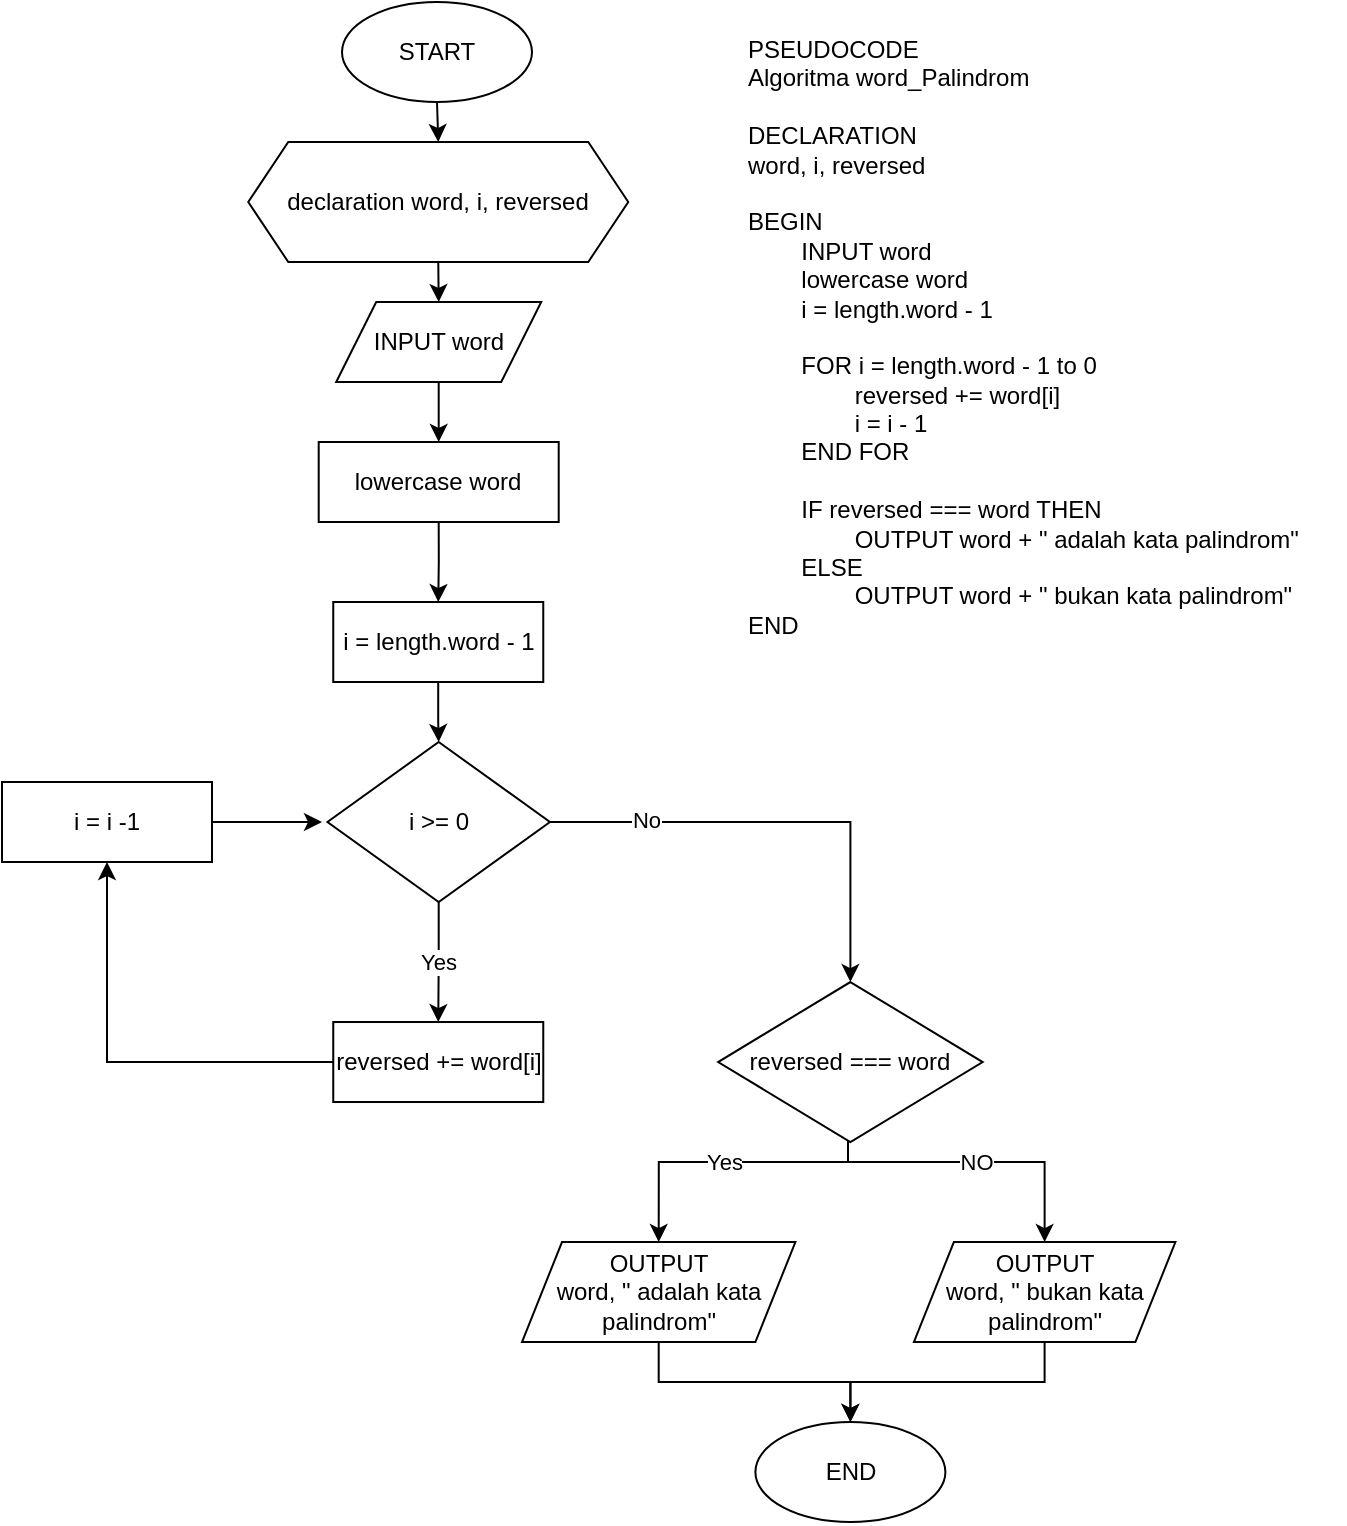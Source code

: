 <mxfile version="24.2.5" type="device" pages="2">
  <diagram id="Sxe_g1geZC6ka3LSSdbQ" name="Palindrom">
    <mxGraphModel dx="1960" dy="422" grid="1" gridSize="10" guides="1" tooltips="1" connect="1" arrows="1" fold="1" page="1" pageScale="1" pageWidth="850" pageHeight="1100" math="0" shadow="0">
      <root>
        <mxCell id="0" />
        <mxCell id="1" parent="0" />
        <mxCell id="TiJeA_Zr7pxfvfS97KD3-1" value="PSEUDOCODE&lt;br&gt;&lt;div&gt;Algoritma word_Palindrom&lt;/div&gt;&lt;div&gt;&lt;br&gt;&lt;/div&gt;&lt;div&gt;DECLARATION&lt;/div&gt;&lt;div&gt;word, i, reversed&lt;/div&gt;&lt;div&gt;&lt;br&gt;&lt;/div&gt;&lt;div&gt;BEGIN&lt;/div&gt;&lt;div&gt;&lt;span style=&quot;white-space: pre;&quot;&gt;&#x9;&lt;/span&gt;INPUT word&lt;/div&gt;&lt;div&gt;&lt;span style=&quot;white-space: pre;&quot;&gt;&#x9;&lt;/span&gt;lowercase word&lt;br&gt;&lt;/div&gt;&lt;div&gt;&lt;span style=&quot;white-space: pre;&quot;&gt;&#x9;&lt;/span&gt;i = length.word - 1&lt;br&gt;&lt;/div&gt;&lt;div&gt;&lt;span style=&quot;white-space: pre;&quot;&gt;&#x9;&lt;/span&gt;&lt;/div&gt;&lt;div&gt;&lt;span style=&quot;white-space: pre;&quot;&gt;&#x9;&lt;/span&gt;FOR i = length.word - 1 to 0&lt;/div&gt;&lt;div&gt;&lt;span style=&quot;white-space: pre;&quot;&gt;&#x9;&lt;span style=&quot;white-space: pre;&quot;&gt;&#x9;&lt;/span&gt;r&lt;/span&gt;eversed += word[i]&lt;br&gt;&lt;/div&gt;&lt;div&gt;&lt;span style=&quot;white-space: pre;&quot;&gt;&#x9;&lt;/span&gt;&lt;span style=&quot;white-space: pre;&quot;&gt;&#x9;&lt;/span&gt;i = i - 1&lt;br&gt;&lt;/div&gt;&lt;div&gt;&lt;span style=&quot;white-space: pre;&quot;&gt;&#x9;&lt;/span&gt;END FOR&lt;br&gt;&lt;/div&gt;&lt;div&gt;&lt;br&gt;&lt;/div&gt;&lt;div&gt;&lt;span style=&quot;white-space: pre;&quot;&gt;&#x9;&lt;/span&gt;IF reversed === word THEN&lt;br&gt;&lt;/div&gt;&lt;div&gt;&lt;span style=&quot;white-space: pre;&quot;&gt;&#x9;&lt;/span&gt;&lt;span style=&quot;white-space: pre;&quot;&gt;&#x9;&lt;/span&gt;OUTPUT word + &quot; adalah kata palindrom&quot;&lt;br&gt;&lt;/div&gt;&lt;div&gt;&lt;span style=&quot;white-space: pre;&quot;&gt;&#x9;&lt;/span&gt;ELSE&lt;br&gt;&lt;/div&gt;&lt;div&gt;&lt;span style=&quot;white-space: pre;&quot;&gt;&#x9;&lt;/span&gt;&lt;span style=&quot;white-space: pre;&quot;&gt;&#x9;&lt;/span&gt;OUTPUT word + &quot; bukan kata palindrom&quot;&lt;br&gt;&lt;/div&gt;&lt;div&gt;END&lt;/div&gt;&lt;div&gt;&lt;br&gt;&lt;/div&gt;" style="text;html=1;align=left;verticalAlign=top;resizable=0;points=[];autosize=1;strokeColor=none;fillColor=none;" parent="1" vertex="1">
          <mxGeometry x="291.32" y="50" width="300" height="330" as="geometry" />
        </mxCell>
        <mxCell id="T-NwsO0NXuv6wamcc6Op-1" style="edgeStyle=orthogonalEdgeStyle;rounded=0;orthogonalLoop=1;jettySize=auto;html=1;exitX=0.5;exitY=1;exitDx=0;exitDy=0;entryX=0.5;entryY=0;entryDx=0;entryDy=0;" parent="1" source="TiJeA_Zr7pxfvfS97KD3-3" target="TiJeA_Zr7pxfvfS97KD3-34" edge="1">
          <mxGeometry relative="1" as="geometry" />
        </mxCell>
        <mxCell id="TiJeA_Zr7pxfvfS97KD3-3" value="START" style="ellipse;whiteSpace=wrap;html=1;" parent="1" vertex="1">
          <mxGeometry x="90" y="40" width="95" height="50" as="geometry" />
        </mxCell>
        <mxCell id="T-NwsO0NXuv6wamcc6Op-3" style="edgeStyle=orthogonalEdgeStyle;rounded=0;orthogonalLoop=1;jettySize=auto;html=1;exitX=0.5;exitY=1;exitDx=0;exitDy=0;entryX=0.5;entryY=0;entryDx=0;entryDy=0;" parent="1" source="TiJeA_Zr7pxfvfS97KD3-5" target="TiJeA_Zr7pxfvfS97KD3-33" edge="1">
          <mxGeometry relative="1" as="geometry" />
        </mxCell>
        <mxCell id="TiJeA_Zr7pxfvfS97KD3-5" value="INPUT word" style="shape=parallelogram;perimeter=parallelogramPerimeter;whiteSpace=wrap;html=1;fixedSize=1;" parent="1" vertex="1">
          <mxGeometry x="87.1" y="190" width="102.5" height="40" as="geometry" />
        </mxCell>
        <mxCell id="TiJeA_Zr7pxfvfS97KD3-8" style="edgeStyle=orthogonalEdgeStyle;rounded=0;orthogonalLoop=1;jettySize=auto;html=1;entryX=0.5;entryY=0;entryDx=0;entryDy=0;" parent="1" source="TiJeA_Zr7pxfvfS97KD3-9" target="TiJeA_Zr7pxfvfS97KD3-13" edge="1">
          <mxGeometry relative="1" as="geometry" />
        </mxCell>
        <mxCell id="TiJeA_Zr7pxfvfS97KD3-9" value="i = length.word - 1" style="rounded=0;whiteSpace=wrap;html=1;" parent="1" vertex="1">
          <mxGeometry x="85.63" y="340" width="105" height="40" as="geometry" />
        </mxCell>
        <mxCell id="TiJeA_Zr7pxfvfS97KD3-10" value="Yes" style="edgeStyle=orthogonalEdgeStyle;rounded=0;orthogonalLoop=1;jettySize=auto;html=1;entryX=0.5;entryY=0;entryDx=0;entryDy=0;" parent="1" source="TiJeA_Zr7pxfvfS97KD3-13" target="TiJeA_Zr7pxfvfS97KD3-15" edge="1">
          <mxGeometry relative="1" as="geometry" />
        </mxCell>
        <mxCell id="TiJeA_Zr7pxfvfS97KD3-11" style="edgeStyle=orthogonalEdgeStyle;rounded=0;orthogonalLoop=1;jettySize=auto;html=1;entryX=0.5;entryY=0;entryDx=0;entryDy=0;" parent="1" source="TiJeA_Zr7pxfvfS97KD3-13" target="TiJeA_Zr7pxfvfS97KD3-21" edge="1">
          <mxGeometry relative="1" as="geometry" />
        </mxCell>
        <mxCell id="TiJeA_Zr7pxfvfS97KD3-12" value="No" style="edgeLabel;html=1;align=center;verticalAlign=middle;resizable=0;points=[];" parent="TiJeA_Zr7pxfvfS97KD3-11" vertex="1" connectable="0">
          <mxGeometry x="-0.584" y="1" relative="1" as="geometry">
            <mxPoint as="offset" />
          </mxGeometry>
        </mxCell>
        <mxCell id="TiJeA_Zr7pxfvfS97KD3-13" value="i &amp;gt;= 0" style="rhombus;whiteSpace=wrap;html=1;" parent="1" vertex="1">
          <mxGeometry x="82.72" y="410" width="111.25" height="80" as="geometry" />
        </mxCell>
        <mxCell id="TiJeA_Zr7pxfvfS97KD3-14" style="edgeStyle=orthogonalEdgeStyle;rounded=0;orthogonalLoop=1;jettySize=auto;html=1;entryX=0.5;entryY=1;entryDx=0;entryDy=0;" parent="1" source="TiJeA_Zr7pxfvfS97KD3-15" target="TiJeA_Zr7pxfvfS97KD3-25" edge="1">
          <mxGeometry relative="1" as="geometry" />
        </mxCell>
        <mxCell id="TiJeA_Zr7pxfvfS97KD3-15" value="reversed += word[i]" style="rounded=0;whiteSpace=wrap;html=1;" parent="1" vertex="1">
          <mxGeometry x="85.63" y="550.01" width="105" height="40" as="geometry" />
        </mxCell>
        <mxCell id="TiJeA_Zr7pxfvfS97KD3-16" style="edgeStyle=orthogonalEdgeStyle;rounded=0;orthogonalLoop=1;jettySize=auto;html=1;entryX=0.5;entryY=0;entryDx=0;entryDy=0;" parent="1" source="TiJeA_Zr7pxfvfS97KD3-17" target="TiJeA_Zr7pxfvfS97KD3-18" edge="1">
          <mxGeometry relative="1" as="geometry" />
        </mxCell>
        <mxCell id="TiJeA_Zr7pxfvfS97KD3-17" value="OUTPUT&lt;br&gt;word, &quot; adalah kata palindrom&quot;" style="shape=parallelogram;perimeter=parallelogramPerimeter;whiteSpace=wrap;html=1;fixedSize=1;" parent="1" vertex="1">
          <mxGeometry x="180" y="660.01" width="136.7" height="50" as="geometry" />
        </mxCell>
        <mxCell id="TiJeA_Zr7pxfvfS97KD3-18" value="END" style="ellipse;whiteSpace=wrap;html=1;" parent="1" vertex="1">
          <mxGeometry x="296.7" y="750.01" width="95" height="50" as="geometry" />
        </mxCell>
        <mxCell id="TiJeA_Zr7pxfvfS97KD3-19" value="Yes" style="edgeStyle=orthogonalEdgeStyle;rounded=0;orthogonalLoop=1;jettySize=auto;html=1;entryX=0.5;entryY=0;entryDx=0;entryDy=0;" parent="1" source="TiJeA_Zr7pxfvfS97KD3-21" target="TiJeA_Zr7pxfvfS97KD3-17" edge="1">
          <mxGeometry relative="1" as="geometry">
            <Array as="points">
              <mxPoint x="343" y="620.01" />
              <mxPoint x="248" y="620.01" />
            </Array>
          </mxGeometry>
        </mxCell>
        <mxCell id="TiJeA_Zr7pxfvfS97KD3-20" value="NO" style="edgeStyle=orthogonalEdgeStyle;rounded=0;orthogonalLoop=1;jettySize=auto;html=1;entryX=0.5;entryY=0;entryDx=0;entryDy=0;" parent="1" source="TiJeA_Zr7pxfvfS97KD3-21" target="TiJeA_Zr7pxfvfS97KD3-23" edge="1">
          <mxGeometry relative="1" as="geometry">
            <Array as="points">
              <mxPoint x="343" y="620.01" />
              <mxPoint x="441" y="620.01" />
            </Array>
          </mxGeometry>
        </mxCell>
        <mxCell id="TiJeA_Zr7pxfvfS97KD3-21" value="reversed === word" style="rhombus;whiteSpace=wrap;html=1;" parent="1" vertex="1">
          <mxGeometry x="278.06" y="530.01" width="132.28" height="80" as="geometry" />
        </mxCell>
        <mxCell id="TiJeA_Zr7pxfvfS97KD3-22" style="edgeStyle=orthogonalEdgeStyle;rounded=0;orthogonalLoop=1;jettySize=auto;html=1;entryX=0.5;entryY=0;entryDx=0;entryDy=0;" parent="1" source="TiJeA_Zr7pxfvfS97KD3-23" target="TiJeA_Zr7pxfvfS97KD3-18" edge="1">
          <mxGeometry relative="1" as="geometry" />
        </mxCell>
        <mxCell id="TiJeA_Zr7pxfvfS97KD3-23" value="OUTPUT&lt;br style=&quot;border-color: var(--border-color);&quot;&gt;word, &quot; bukan kata palindrom&quot;" style="shape=parallelogram;perimeter=parallelogramPerimeter;whiteSpace=wrap;html=1;fixedSize=1;" parent="1" vertex="1">
          <mxGeometry x="375.94" y="660.01" width="130.76" height="50" as="geometry" />
        </mxCell>
        <mxCell id="TiJeA_Zr7pxfvfS97KD3-24" style="edgeStyle=orthogonalEdgeStyle;rounded=0;orthogonalLoop=1;jettySize=auto;html=1;" parent="1" source="TiJeA_Zr7pxfvfS97KD3-25" edge="1">
          <mxGeometry relative="1" as="geometry">
            <mxPoint x="80" y="450" as="targetPoint" />
          </mxGeometry>
        </mxCell>
        <mxCell id="TiJeA_Zr7pxfvfS97KD3-25" value="i = i -1" style="rounded=0;whiteSpace=wrap;html=1;" parent="1" vertex="1">
          <mxGeometry x="-80" y="430" width="105" height="40" as="geometry" />
        </mxCell>
        <mxCell id="T-NwsO0NXuv6wamcc6Op-4" style="edgeStyle=orthogonalEdgeStyle;rounded=0;orthogonalLoop=1;jettySize=auto;html=1;exitX=0.5;exitY=1;exitDx=0;exitDy=0;entryX=0.5;entryY=0;entryDx=0;entryDy=0;" parent="1" source="TiJeA_Zr7pxfvfS97KD3-33" target="TiJeA_Zr7pxfvfS97KD3-9" edge="1">
          <mxGeometry relative="1" as="geometry" />
        </mxCell>
        <mxCell id="TiJeA_Zr7pxfvfS97KD3-33" value="lowercase word" style="rounded=0;whiteSpace=wrap;html=1;" parent="1" vertex="1">
          <mxGeometry x="78.35" y="260" width="120" height="40" as="geometry" />
        </mxCell>
        <mxCell id="T-NwsO0NXuv6wamcc6Op-2" style="edgeStyle=orthogonalEdgeStyle;rounded=0;orthogonalLoop=1;jettySize=auto;html=1;exitX=0.5;exitY=1;exitDx=0;exitDy=0;entryX=0.5;entryY=0;entryDx=0;entryDy=0;" parent="1" source="TiJeA_Zr7pxfvfS97KD3-34" target="TiJeA_Zr7pxfvfS97KD3-5" edge="1">
          <mxGeometry relative="1" as="geometry" />
        </mxCell>
        <mxCell id="TiJeA_Zr7pxfvfS97KD3-34" value="declaration word, i, reversed" style="shape=hexagon;perimeter=hexagonPerimeter2;whiteSpace=wrap;html=1;fixedSize=1;" parent="1" vertex="1">
          <mxGeometry x="43.13" y="110" width="190" height="60" as="geometry" />
        </mxCell>
      </root>
    </mxGraphModel>
  </diagram>
  <diagram id="6r22YTzVMvbMxwFUQSTM" name="Membalik Kalimat">
    <mxGraphModel dx="1615" dy="410" grid="1" gridSize="10" guides="1" tooltips="1" connect="1" arrows="1" fold="1" page="1" pageScale="1" pageWidth="850" pageHeight="1100" math="0" shadow="0">
      <root>
        <mxCell id="0" />
        <mxCell id="1" parent="0" />
        <mxCell id="gtBB8rVGfn_sfL8cAo29-1" value="PSEUDOCODE&lt;br&gt;&lt;br&gt;&lt;div&gt;Algoritma Membalikan_Kalimat&lt;/div&gt;&lt;div&gt;&lt;br&gt;&lt;/div&gt;&lt;div&gt;DECLARATION&lt;/div&gt;&lt;div&gt;text, words, reversed, i&lt;/div&gt;&lt;div&gt;&lt;br&gt;&lt;/div&gt;&lt;div&gt;BEGIN&lt;/div&gt;&lt;div&gt;&lt;span style=&quot;white-space: pre;&quot;&gt;&#x9;&lt;/span&gt;INPUT text&lt;/div&gt;&lt;div&gt;&lt;span style=&quot;white-space: pre;&quot;&gt;&#x9;&lt;/span&gt;i = text.length - 1&lt;/div&gt;&lt;div&gt;&lt;span style=&quot;white-space: pre;&quot;&gt;&#x9;&lt;/span&gt;&lt;br&gt;&lt;/div&gt;&lt;div&gt;&lt;span style=&quot;white-space: pre;&quot;&gt;&#x9;&lt;/span&gt;WHILE i &amp;gt;= 0&lt;br&gt;&lt;/div&gt;&lt;div&gt;&lt;span style=&quot;white-space: pre;&quot;&gt;&#x9;&lt;/span&gt;&lt;span style=&quot;white-space: pre;&quot;&gt;&#x9;&lt;/span&gt;IF text[i] != &quot; &quot; THEN&lt;/div&gt;&lt;div&gt;&lt;span style=&quot;white-space: pre;&quot;&gt;&#x9;&lt;/span&gt;&lt;span style=&quot;white-space: pre;&quot;&gt;&#x9;&lt;/span&gt;&lt;span style=&quot;white-space: pre;&quot;&gt;&#x9;&lt;/span&gt;words = text[i] + words&lt;br&gt;&lt;/div&gt;&lt;div&gt;&lt;span style=&quot;white-space: pre;&quot;&gt;&#x9;&lt;/span&gt;&lt;span style=&quot;white-space: pre;&quot;&gt;&#x9;&lt;/span&gt;ELSE&lt;br&gt;&lt;/div&gt;&lt;div&gt;&lt;span style=&quot;white-space: pre;&quot;&gt;&#x9;&lt;/span&gt;&lt;span style=&quot;white-space: pre;&quot;&gt;&#x9;&lt;/span&gt;&lt;span style=&quot;white-space: pre;&quot;&gt;&#x9;&lt;/span&gt;reversed = reversed + words + &quot; &quot;&lt;br&gt;&lt;/div&gt;&lt;div&gt;&lt;span style=&quot;white-space: pre;&quot;&gt;&#x9;&lt;/span&gt;&lt;span style=&quot;white-space: pre;&quot;&gt;&#x9;&lt;/span&gt;&lt;span style=&quot;white-space: pre;&quot;&gt;&#x9;&lt;/span&gt;words = &quot;&quot;&lt;br&gt;&lt;/div&gt;&lt;div&gt;&lt;span style=&quot;white-space: pre;&quot;&gt;&#x9;&lt;/span&gt;&lt;span style=&quot;white-space: pre;&quot;&gt;&#x9;&lt;/span&gt;END IF&lt;br&gt;&lt;/div&gt;&lt;div&gt;&lt;span style=&quot;white-space: pre;&quot;&gt;&#x9;&lt;span style=&quot;white-space: pre;&quot;&gt;&#x9;&lt;/span&gt;i&lt;/span&gt;&amp;nbsp;= i - 1&lt;br&gt;&lt;/div&gt;&lt;div&gt;&lt;span style=&quot;white-space: pre;&quot;&gt;&#x9;&lt;/span&gt;END WHILE&lt;br&gt;&lt;/div&gt;&lt;div&gt;&lt;br&gt;&lt;/div&gt;&lt;div&gt;&lt;span style=&quot;white-space: pre;&quot;&gt;&#x9;&lt;/span&gt;revesrsed = reversed + words&lt;br&gt;&lt;/div&gt;&lt;div&gt;&lt;span style=&quot;white-space: pre;&quot;&gt;&#x9;&lt;/span&gt;OUTPUT reversed&lt;br&gt;&lt;/div&gt;&lt;div&gt;END&lt;/div&gt;" style="text;html=1;align=left;verticalAlign=top;resizable=0;points=[];autosize=1;strokeColor=none;fillColor=none;" parent="1" vertex="1">
          <mxGeometry x="280" y="20" width="270" height="360" as="geometry" />
        </mxCell>
        <mxCell id="gtBB8rVGfn_sfL8cAo29-32" style="edgeStyle=orthogonalEdgeStyle;rounded=0;orthogonalLoop=1;jettySize=auto;html=1;exitX=0.5;exitY=1;exitDx=0;exitDy=0;entryX=0.5;entryY=0;entryDx=0;entryDy=0;" parent="1" source="gtBB8rVGfn_sfL8cAo29-3" target="gtBB8rVGfn_sfL8cAo29-29" edge="1">
          <mxGeometry relative="1" as="geometry" />
        </mxCell>
        <mxCell id="gtBB8rVGfn_sfL8cAo29-3" value="START" style="ellipse;whiteSpace=wrap;html=1;" parent="1" vertex="1">
          <mxGeometry x="105.85" y="20" width="95" height="50" as="geometry" />
        </mxCell>
        <mxCell id="gtBB8rVGfn_sfL8cAo29-31" style="edgeStyle=orthogonalEdgeStyle;rounded=0;orthogonalLoop=1;jettySize=auto;html=1;exitX=0.5;exitY=1;exitDx=0;exitDy=0;entryX=0.5;entryY=0;entryDx=0;entryDy=0;" parent="1" source="gtBB8rVGfn_sfL8cAo29-5" target="gtBB8rVGfn_sfL8cAo29-9" edge="1">
          <mxGeometry relative="1" as="geometry" />
        </mxCell>
        <mxCell id="gtBB8rVGfn_sfL8cAo29-5" value="INPUT text" style="shape=parallelogram;perimeter=parallelogramPerimeter;whiteSpace=wrap;html=1;fixedSize=1;fontSize=11;" parent="1" vertex="1">
          <mxGeometry x="102.1" y="190" width="102.5" height="40" as="geometry" />
        </mxCell>
        <mxCell id="gtBB8rVGfn_sfL8cAo29-8" style="edgeStyle=orthogonalEdgeStyle;rounded=0;orthogonalLoop=1;jettySize=auto;html=1;entryX=0.5;entryY=0;entryDx=0;entryDy=0;" parent="1" source="gtBB8rVGfn_sfL8cAo29-9" target="gtBB8rVGfn_sfL8cAo29-12" edge="1">
          <mxGeometry relative="1" as="geometry" />
        </mxCell>
        <mxCell id="gtBB8rVGfn_sfL8cAo29-9" value="i = length.words - 1" style="rounded=0;whiteSpace=wrap;html=1;" parent="1" vertex="1">
          <mxGeometry x="73.78" y="300" width="159.15" height="40" as="geometry" />
        </mxCell>
        <mxCell id="gtBB8rVGfn_sfL8cAo29-10" value="Yes" style="edgeStyle=orthogonalEdgeStyle;rounded=0;orthogonalLoop=1;jettySize=auto;html=1;entryX=0.5;entryY=0;entryDx=0;entryDy=0;" parent="1" source="gtBB8rVGfn_sfL8cAo29-12" target="gtBB8rVGfn_sfL8cAo29-15" edge="1">
          <mxGeometry relative="1" as="geometry" />
        </mxCell>
        <mxCell id="gtBB8rVGfn_sfL8cAo29-11" value="No" style="edgeStyle=orthogonalEdgeStyle;rounded=0;orthogonalLoop=1;jettySize=auto;html=1;entryX=0;entryY=0.5;entryDx=0;entryDy=0;" parent="1" source="gtBB8rVGfn_sfL8cAo29-12" target="gtBB8rVGfn_sfL8cAo29-25" edge="1">
          <mxGeometry relative="1" as="geometry" />
        </mxCell>
        <mxCell id="gtBB8rVGfn_sfL8cAo29-12" value="i &amp;gt;= 0" style="rhombus;whiteSpace=wrap;html=1;" parent="1" vertex="1">
          <mxGeometry x="96.7" y="370" width="113.3" height="80" as="geometry" />
        </mxCell>
        <mxCell id="gtBB8rVGfn_sfL8cAo29-13" value="Yes" style="edgeStyle=orthogonalEdgeStyle;rounded=0;orthogonalLoop=1;jettySize=auto;html=1;entryX=1;entryY=0.5;entryDx=0;entryDy=0;" parent="1" source="gtBB8rVGfn_sfL8cAo29-15" target="gtBB8rVGfn_sfL8cAo29-19" edge="1">
          <mxGeometry relative="1" as="geometry" />
        </mxCell>
        <mxCell id="gtBB8rVGfn_sfL8cAo29-14" value="No" style="edgeStyle=orthogonalEdgeStyle;rounded=0;orthogonalLoop=1;jettySize=auto;html=1;entryX=0.5;entryY=0;entryDx=0;entryDy=0;" parent="1" source="gtBB8rVGfn_sfL8cAo29-15" target="gtBB8rVGfn_sfL8cAo29-17" edge="1">
          <mxGeometry relative="1" as="geometry" />
        </mxCell>
        <mxCell id="gtBB8rVGfn_sfL8cAo29-15" value="text[i] != &quot; &quot;" style="rhombus;whiteSpace=wrap;html=1;" parent="1" vertex="1">
          <mxGeometry x="96.7" y="485" width="113.3" height="80" as="geometry" />
        </mxCell>
        <mxCell id="gtBB8rVGfn_sfL8cAo29-16" style="edgeStyle=orthogonalEdgeStyle;rounded=0;orthogonalLoop=1;jettySize=auto;html=1;entryX=0.5;entryY=0;entryDx=0;entryDy=0;" parent="1" source="gtBB8rVGfn_sfL8cAo29-17" target="gtBB8rVGfn_sfL8cAo29-21" edge="1">
          <mxGeometry relative="1" as="geometry" />
        </mxCell>
        <mxCell id="gtBB8rVGfn_sfL8cAo29-17" value="reversed = reversed + words +&lt;br&gt;&quot; &quot;" style="rounded=0;whiteSpace=wrap;html=1;" parent="1" vertex="1">
          <mxGeometry x="100.85" y="600" width="105" height="40" as="geometry" />
        </mxCell>
        <mxCell id="gtBB8rVGfn_sfL8cAo29-18" style="edgeStyle=orthogonalEdgeStyle;rounded=0;orthogonalLoop=1;jettySize=auto;html=1;entryX=0.5;entryY=1;entryDx=0;entryDy=0;" parent="1" source="gtBB8rVGfn_sfL8cAo29-19" target="gtBB8rVGfn_sfL8cAo29-23" edge="1">
          <mxGeometry relative="1" as="geometry">
            <Array as="points">
              <mxPoint x="-107" y="525" />
            </Array>
          </mxGeometry>
        </mxCell>
        <mxCell id="gtBB8rVGfn_sfL8cAo29-19" value="words = text[i] + words" style="rounded=0;whiteSpace=wrap;html=1;" parent="1" vertex="1">
          <mxGeometry x="-55" y="505" width="105" height="40" as="geometry" />
        </mxCell>
        <mxCell id="gtBB8rVGfn_sfL8cAo29-20" style="edgeStyle=orthogonalEdgeStyle;rounded=0;orthogonalLoop=1;jettySize=auto;html=1;entryX=0;entryY=0.5;entryDx=0;entryDy=0;" parent="1" source="gtBB8rVGfn_sfL8cAo29-21" target="gtBB8rVGfn_sfL8cAo29-23" edge="1">
          <mxGeometry relative="1" as="geometry" />
        </mxCell>
        <mxCell id="gtBB8rVGfn_sfL8cAo29-21" value="words = &quot;&quot;" style="rounded=0;whiteSpace=wrap;html=1;" parent="1" vertex="1">
          <mxGeometry x="100.85" y="670" width="105" height="40" as="geometry" />
        </mxCell>
        <mxCell id="gtBB8rVGfn_sfL8cAo29-22" style="edgeStyle=orthogonalEdgeStyle;rounded=0;orthogonalLoop=1;jettySize=auto;html=1;entryX=0;entryY=0.5;entryDx=0;entryDy=0;" parent="1" source="gtBB8rVGfn_sfL8cAo29-23" target="gtBB8rVGfn_sfL8cAo29-12" edge="1">
          <mxGeometry relative="1" as="geometry" />
        </mxCell>
        <mxCell id="gtBB8rVGfn_sfL8cAo29-23" value="i = i - 1" style="rounded=0;whiteSpace=wrap;html=1;" parent="1" vertex="1">
          <mxGeometry x="-160" y="390" width="105" height="40" as="geometry" />
        </mxCell>
        <mxCell id="gtBB8rVGfn_sfL8cAo29-24" style="edgeStyle=orthogonalEdgeStyle;rounded=0;orthogonalLoop=1;jettySize=auto;html=1;entryX=0.5;entryY=0;entryDx=0;entryDy=0;" parent="1" source="gtBB8rVGfn_sfL8cAo29-25" target="gtBB8rVGfn_sfL8cAo29-27" edge="1">
          <mxGeometry relative="1" as="geometry" />
        </mxCell>
        <mxCell id="gtBB8rVGfn_sfL8cAo29-25" value="reversed = reversed + words" style="rounded=0;whiteSpace=wrap;html=1;" parent="1" vertex="1">
          <mxGeometry x="290" y="390" width="105" height="40" as="geometry" />
        </mxCell>
        <mxCell id="gtBB8rVGfn_sfL8cAo29-26" style="edgeStyle=orthogonalEdgeStyle;rounded=0;orthogonalLoop=1;jettySize=auto;html=1;entryX=0;entryY=0.5;entryDx=0;entryDy=0;" parent="1" source="gtBB8rVGfn_sfL8cAo29-27" target="gtBB8rVGfn_sfL8cAo29-28" edge="1">
          <mxGeometry relative="1" as="geometry" />
        </mxCell>
        <mxCell id="gtBB8rVGfn_sfL8cAo29-27" value="OUTPUT reversed" style="shape=parallelogram;perimeter=parallelogramPerimeter;whiteSpace=wrap;html=1;fixedSize=1;fontSize=11;" parent="1" vertex="1">
          <mxGeometry x="277.5" y="505" width="130" height="40" as="geometry" />
        </mxCell>
        <mxCell id="gtBB8rVGfn_sfL8cAo29-28" value="END" style="ellipse;whiteSpace=wrap;html=1;" parent="1" vertex="1">
          <mxGeometry x="470" y="500" width="95" height="50" as="geometry" />
        </mxCell>
        <mxCell id="gtBB8rVGfn_sfL8cAo29-33" style="edgeStyle=orthogonalEdgeStyle;rounded=0;orthogonalLoop=1;jettySize=auto;html=1;exitX=0.5;exitY=1;exitDx=0;exitDy=0;entryX=0.5;entryY=0;entryDx=0;entryDy=0;" parent="1" source="gtBB8rVGfn_sfL8cAo29-29" target="gtBB8rVGfn_sfL8cAo29-5" edge="1">
          <mxGeometry relative="1" as="geometry" />
        </mxCell>
        <mxCell id="gtBB8rVGfn_sfL8cAo29-29" value="declaration words, reversed, i" style="shape=hexagon;perimeter=hexagonPerimeter2;whiteSpace=wrap;html=1;fixedSize=1;" parent="1" vertex="1">
          <mxGeometry x="93.35" y="100" width="120" height="50" as="geometry" />
        </mxCell>
      </root>
    </mxGraphModel>
  </diagram>
</mxfile>
